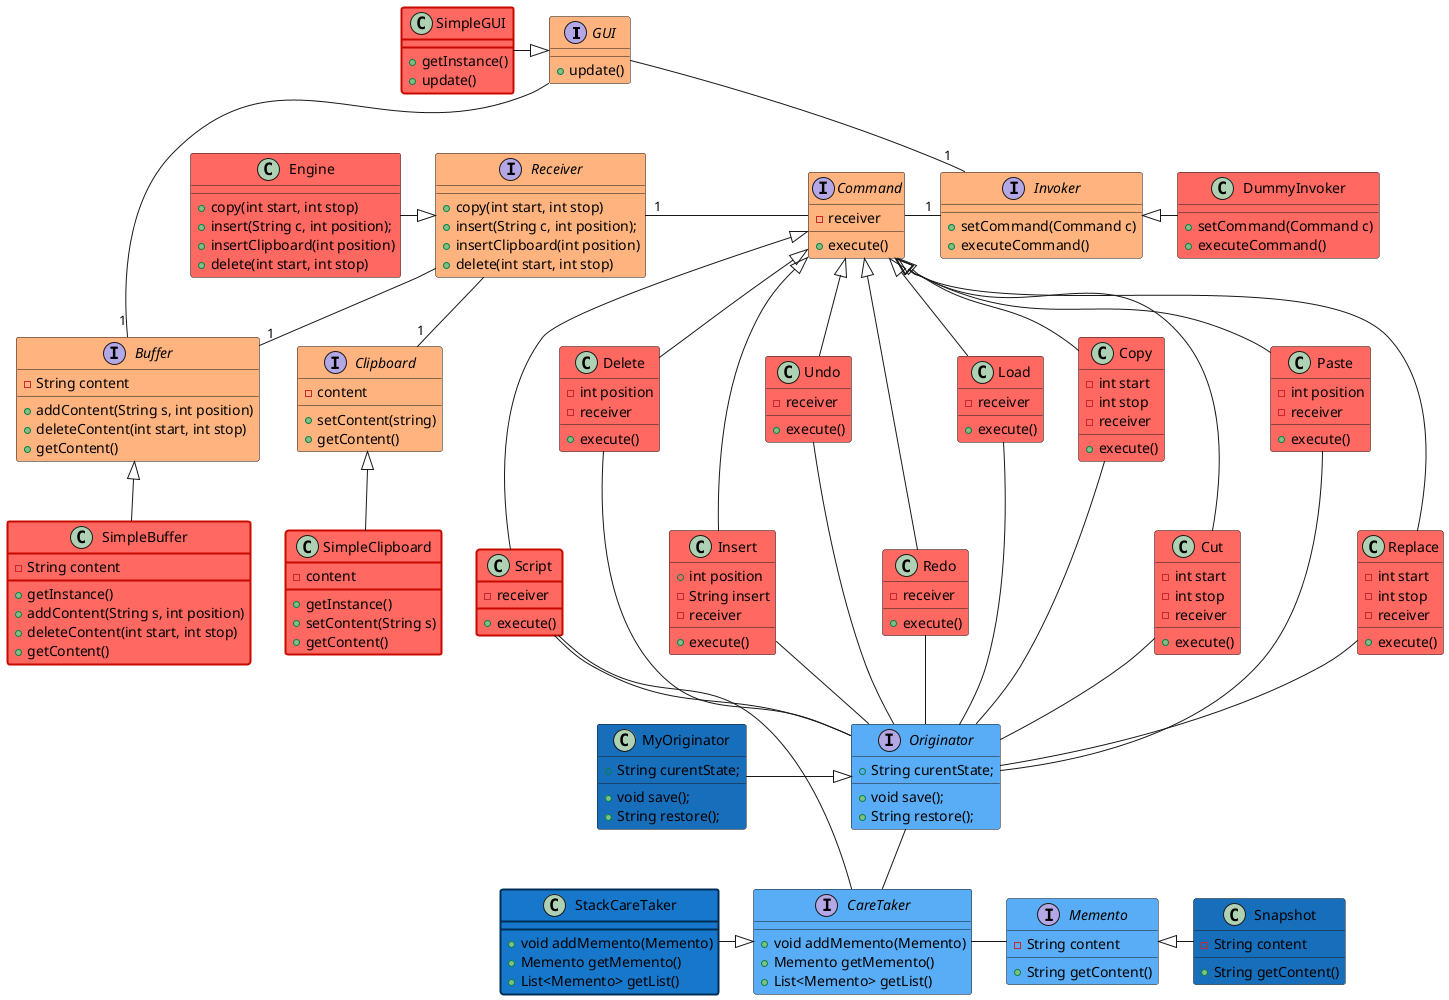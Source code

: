 @startuml
'https://plantuml.com/class-diagram
'42D65B
'09B327
interface GUI #ffb480 {
    + update()
}

interface Invoker #ffb480 {
    + setCommand(Command c)
    + executeCommand()
}

interface Command #ffb480 {
    - receiver
    + execute()
}

interface Receiver #ffb480 {
    + copy(int start, int stop)
    + insert(String c, int position);
    + insertClipboard(int position)
    + delete(int start, int stop)
}

interface Clipboard #ffb480 {
    - content
    + setContent(string)
    + getContent()
}

interface Buffer #ffb480 {
    - String content
    + addContent(String s, int position)
    + deleteContent(int start, int stop)
    + getContent()
}

interface Originator #59adf6 {
    + String curentState;
    + void save();
    + String restore();
}

interface Memento #59adf6 {
    - String content

    + String getContent()
}

interface CareTaker #59adf6 {
    + void addMemento(Memento)
    + Memento getMemento()
    + List<Memento> getList()
}

class SimpleGUI #ff6961;line.bold:C80900 {
    + getInstance()
    + update()
}

class Engine #ff6961 {
      + copy(int start, int stop)
      + insert(String c, int position);
      + insertClipboard(int position)
      + delete(int start, int stop)
}


class Copy #ff6961 {
    - int start
    - int stop
    - receiver
    + execute()
}

class Cut #ff6961 {
    - int start
    - int stop
    - receiver
    + execute()
}

class Paste #ff6961 {
    - int position
    - receiver
    + execute()
}

class Replace #ff6961 {
    - int start
    - int stop
    - receiver
    + execute()
}

class Delete #ff6961 {
    - int position
    - receiver
    + execute()
}

class Insert #ff6961 {
    + int position
    - String insert
    - receiver
    + execute()
}

class Undo #ff6961 {
    - receiver
    + execute()
}

class Redo #ff6961 {
    - receiver
    + execute()
}

class Script #ff6961;line.bold:C80900 {
    - receiver
    + execute()
}

class Load #ff6961 {
    - receiver
    + execute()
}

class SimpleBuffer #ff6961;line.bold:C80900 {
    - String content
    + getInstance()
    + addContent(String s, int position)
    + deleteContent(int start, int stop)
    + getContent()
}

class SimpleClipboard #ff6961;line.bold:C80900 {
    - content
    + getInstance()
    + setContent(String s)
    + getContent()
}

class DummyInvoker #ff6961 {
    + setCommand(Command c)
    + executeCommand()
}

class MyOriginator #176EBB {
    + String curentState;
    + void save();
    + String restore();
}

class Snapshot #176EBB {
    - String content

    + String getContent()
}

class StackCareTaker #1677CB;line.bold:002D55 {
    + void addMemento(Memento)
    + Memento getMemento()
    + List<Memento> getList()
}

GUI --- "1"Buffer
GUI --"1" Invoker

Receiver "1"- Command
Receiver -down-"1" Buffer
Receiver --down"1" Clipboard

SimpleGUI -right|> GUI

Engine -right-|> Receiver

Invoker "1"--left Command

Copy -- Originator
Paste -- Originator
Replace -- Originator
Delete -- Originator
Cut -- Originator
Insert -- Originator
Undo -- Originator
Redo -- Originator
Script -- Originator
Load -- Originator

CareTaker -up- Originator
Memento -left- CareTaker

Script - CareTaker

Copy -up-|> Command
Paste -up-|> Command
Replace --up-|> Command
Delete -up-|> Command
Cut --up-|> Command
Insert -up--|> Command
Undo -up-|> Command
Redo -up--|> Command
Script -up-|> Command
Load -up-|> Command

SimpleBuffer -up-|> Buffer
SimpleClipboard -up-|> Clipboard

DummyInvoker -left|> Invoker

MyOriginator -|> Originator
StackCareTaker -|> CareTaker
Snapshot -left|> Memento
@enduml
